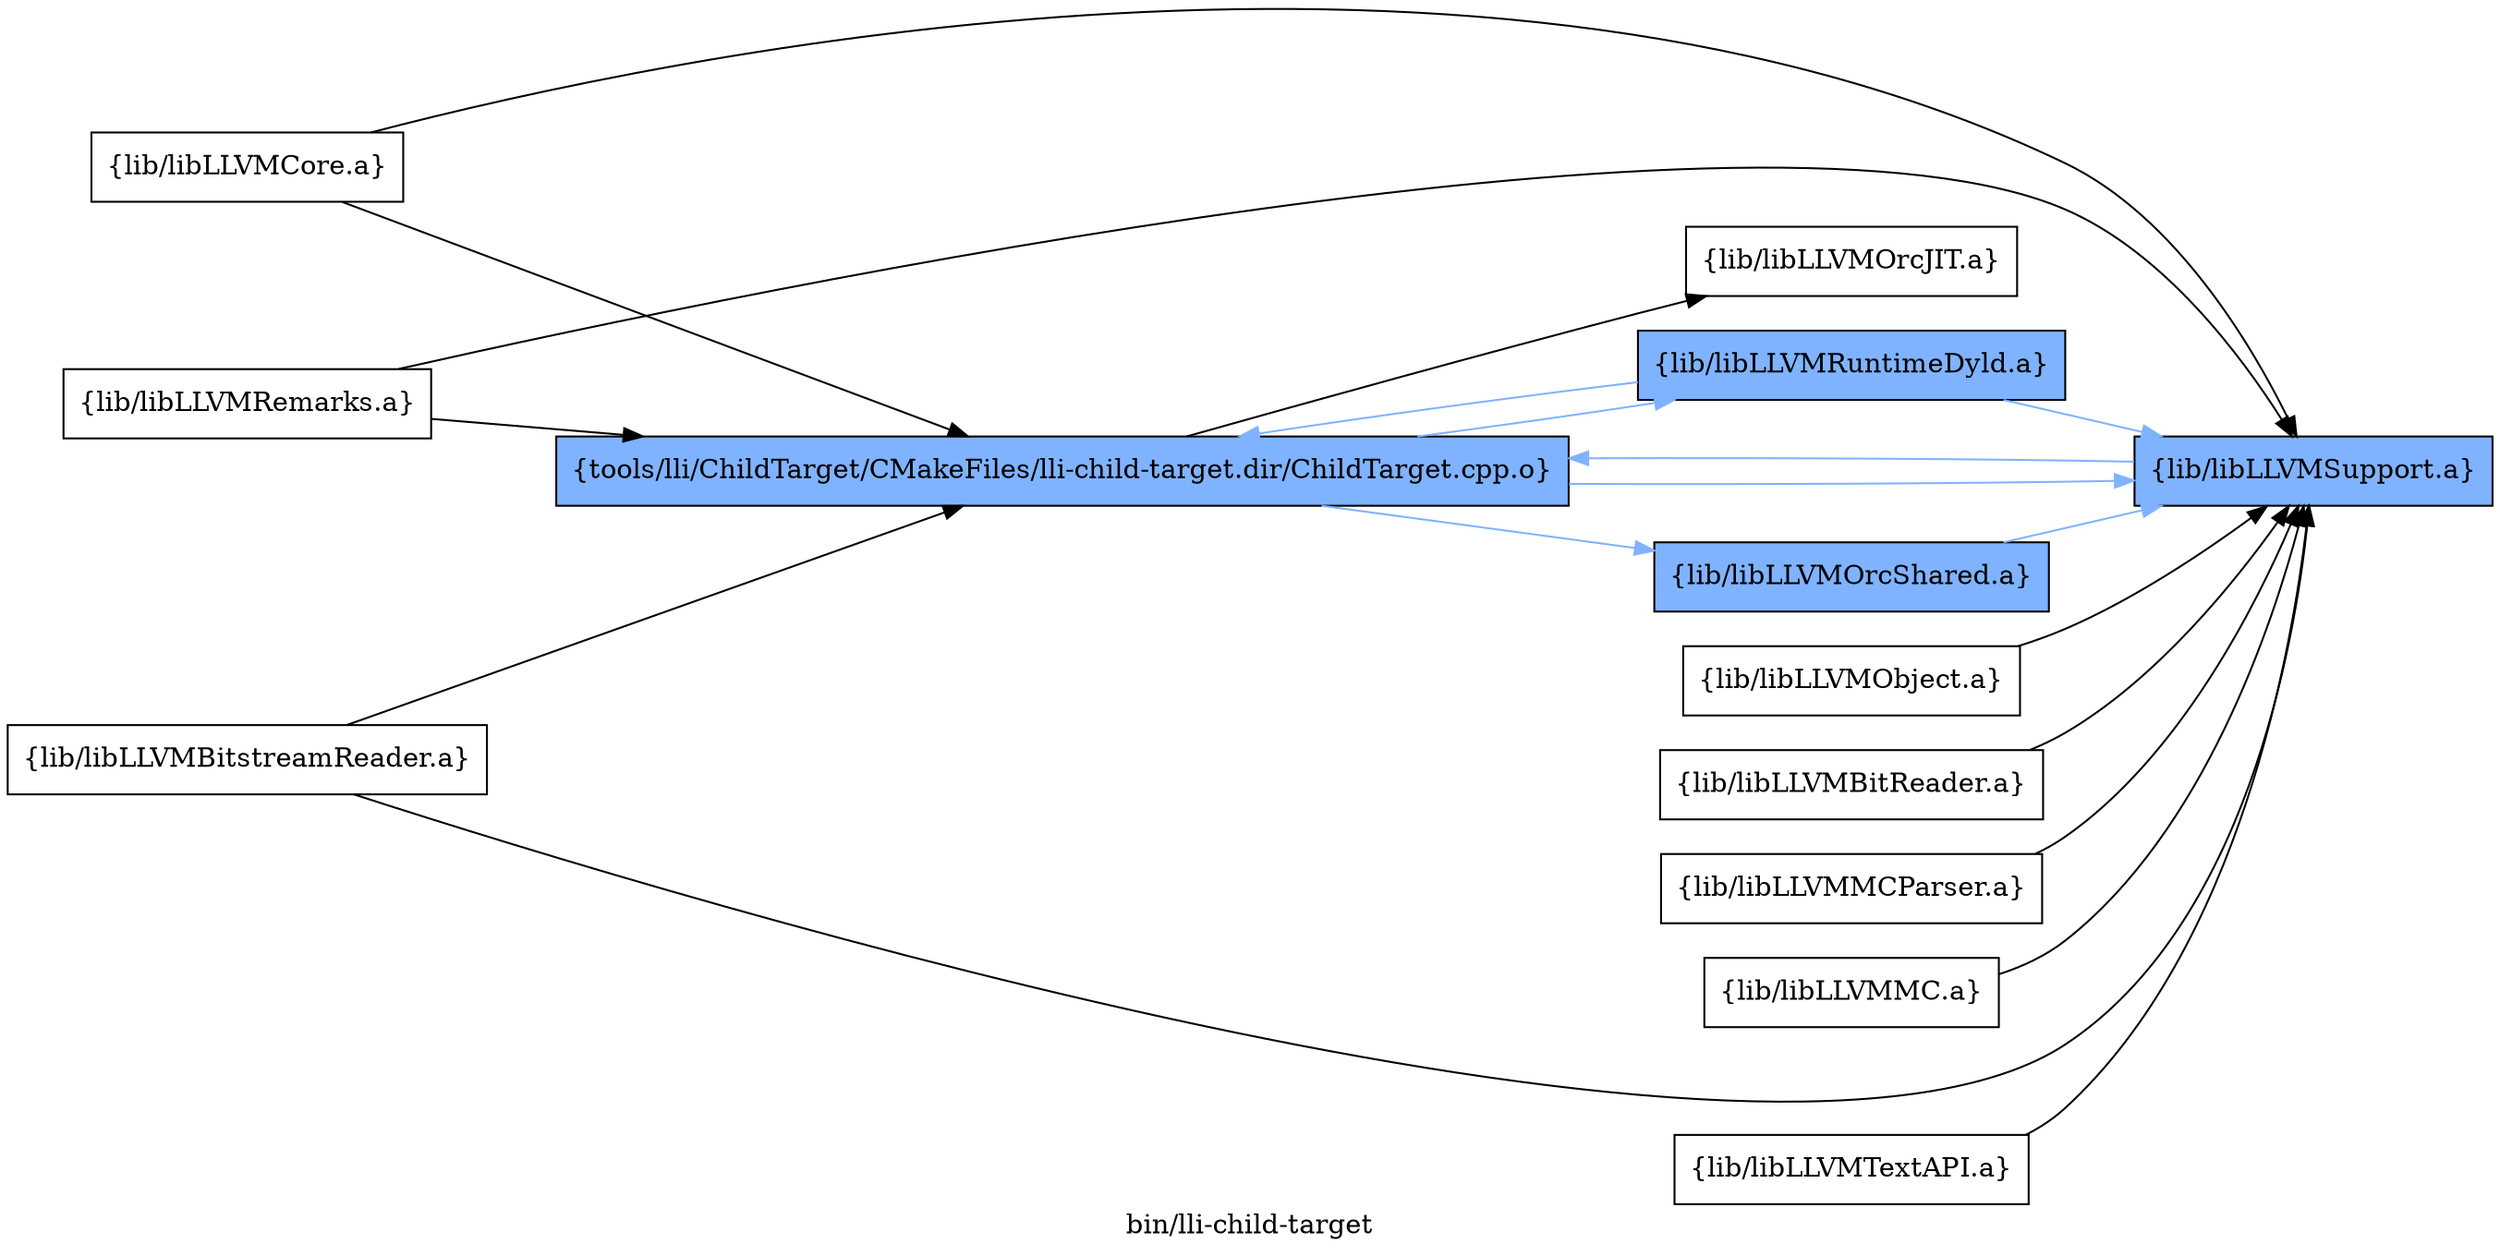 digraph "bin/lli-child-target" {
	label="bin/lli-child-target";
	rankdir=LR;
	{ rank=same; Node0x55cba6edb838;  }

	Node0x55cba6edb838 [shape=record,shape=box,group=1,style=filled,fillcolor="0.600000 0.5 1",label="{tools/lli/ChildTarget/CMakeFiles/lli-child-target.dir/ChildTarget.cpp.o}"];
	Node0x55cba6edb838 -> Node0x55cba6edb978[color="0.600000 0.5 1"];
	Node0x55cba6edb838 -> Node0x55cba6edbe78;
	Node0x55cba6edb838 -> Node0x55cba6edb018[color="0.600000 0.5 1"];
	Node0x55cba6edb838 -> Node0x55cba6edb518[color="0.600000 0.5 1"];
	Node0x55cba6edb978 [shape=record,shape=box,group=1,style=filled,fillcolor="0.600000 0.5 1",label="{lib/libLLVMOrcShared.a}"];
	Node0x55cba6edb978 -> Node0x55cba6edb518[color="0.600000 0.5 1"];
	Node0x55cba6edbe78 [shape=record,shape=box,group=0,label="{lib/libLLVMOrcJIT.a}"];
	Node0x55cba6edb018 [shape=record,shape=box,group=1,style=filled,fillcolor="0.600000 0.5 1",label="{lib/libLLVMRuntimeDyld.a}"];
	Node0x55cba6edb018 -> Node0x55cba6edb518[color="0.600000 0.5 1"];
	Node0x55cba6edb018 -> Node0x55cba6edb838[color="0.600000 0.5 1"];
	Node0x55cba6edb518 [shape=record,shape=box,group=1,style=filled,fillcolor="0.600000 0.5 1",label="{lib/libLLVMSupport.a}"];
	Node0x55cba6edb518 -> Node0x55cba6edb838[color="0.600000 0.5 1"];
	Node0x55cba6ed83b8 [shape=record,shape=box,group=0,label="{lib/libLLVMObject.a}"];
	Node0x55cba6ed83b8 -> Node0x55cba6edb518;
	Node0x55cba6ed7dc8 [shape=record,shape=box,group=0,label="{lib/libLLVMBitReader.a}"];
	Node0x55cba6ed7dc8 -> Node0x55cba6edb518;
	Node0x55cba6ed7918 [shape=record,shape=box,group=0,label="{lib/libLLVMMCParser.a}"];
	Node0x55cba6ed7918 -> Node0x55cba6edb518;
	Node0x55cba6ed73c8 [shape=record,shape=box,group=0,label="{lib/libLLVMMC.a}"];
	Node0x55cba6ed73c8 -> Node0x55cba6edb518;
	Node0x55cba6ed4fd8 [shape=record,shape=box,group=0,label="{lib/libLLVMTextAPI.a}"];
	Node0x55cba6ed4fd8 -> Node0x55cba6edb518;
	Node0x55cba6ed5a78 [shape=record,shape=box,group=0,label="{lib/libLLVMCore.a}"];
	Node0x55cba6ed5a78 -> Node0x55cba6edb518;
	Node0x55cba6ed5a78 -> Node0x55cba6edb838;
	Node0x55cba6ed63d8 [shape=record,shape=box,group=0,label="{lib/libLLVMRemarks.a}"];
	Node0x55cba6ed63d8 -> Node0x55cba6edb518;
	Node0x55cba6ed63d8 -> Node0x55cba6edb838;
	Node0x55cba6ed6838 [shape=record,shape=box,group=0,label="{lib/libLLVMBitstreamReader.a}"];
	Node0x55cba6ed6838 -> Node0x55cba6edb838;
	Node0x55cba6ed6838 -> Node0x55cba6edb518;
}
